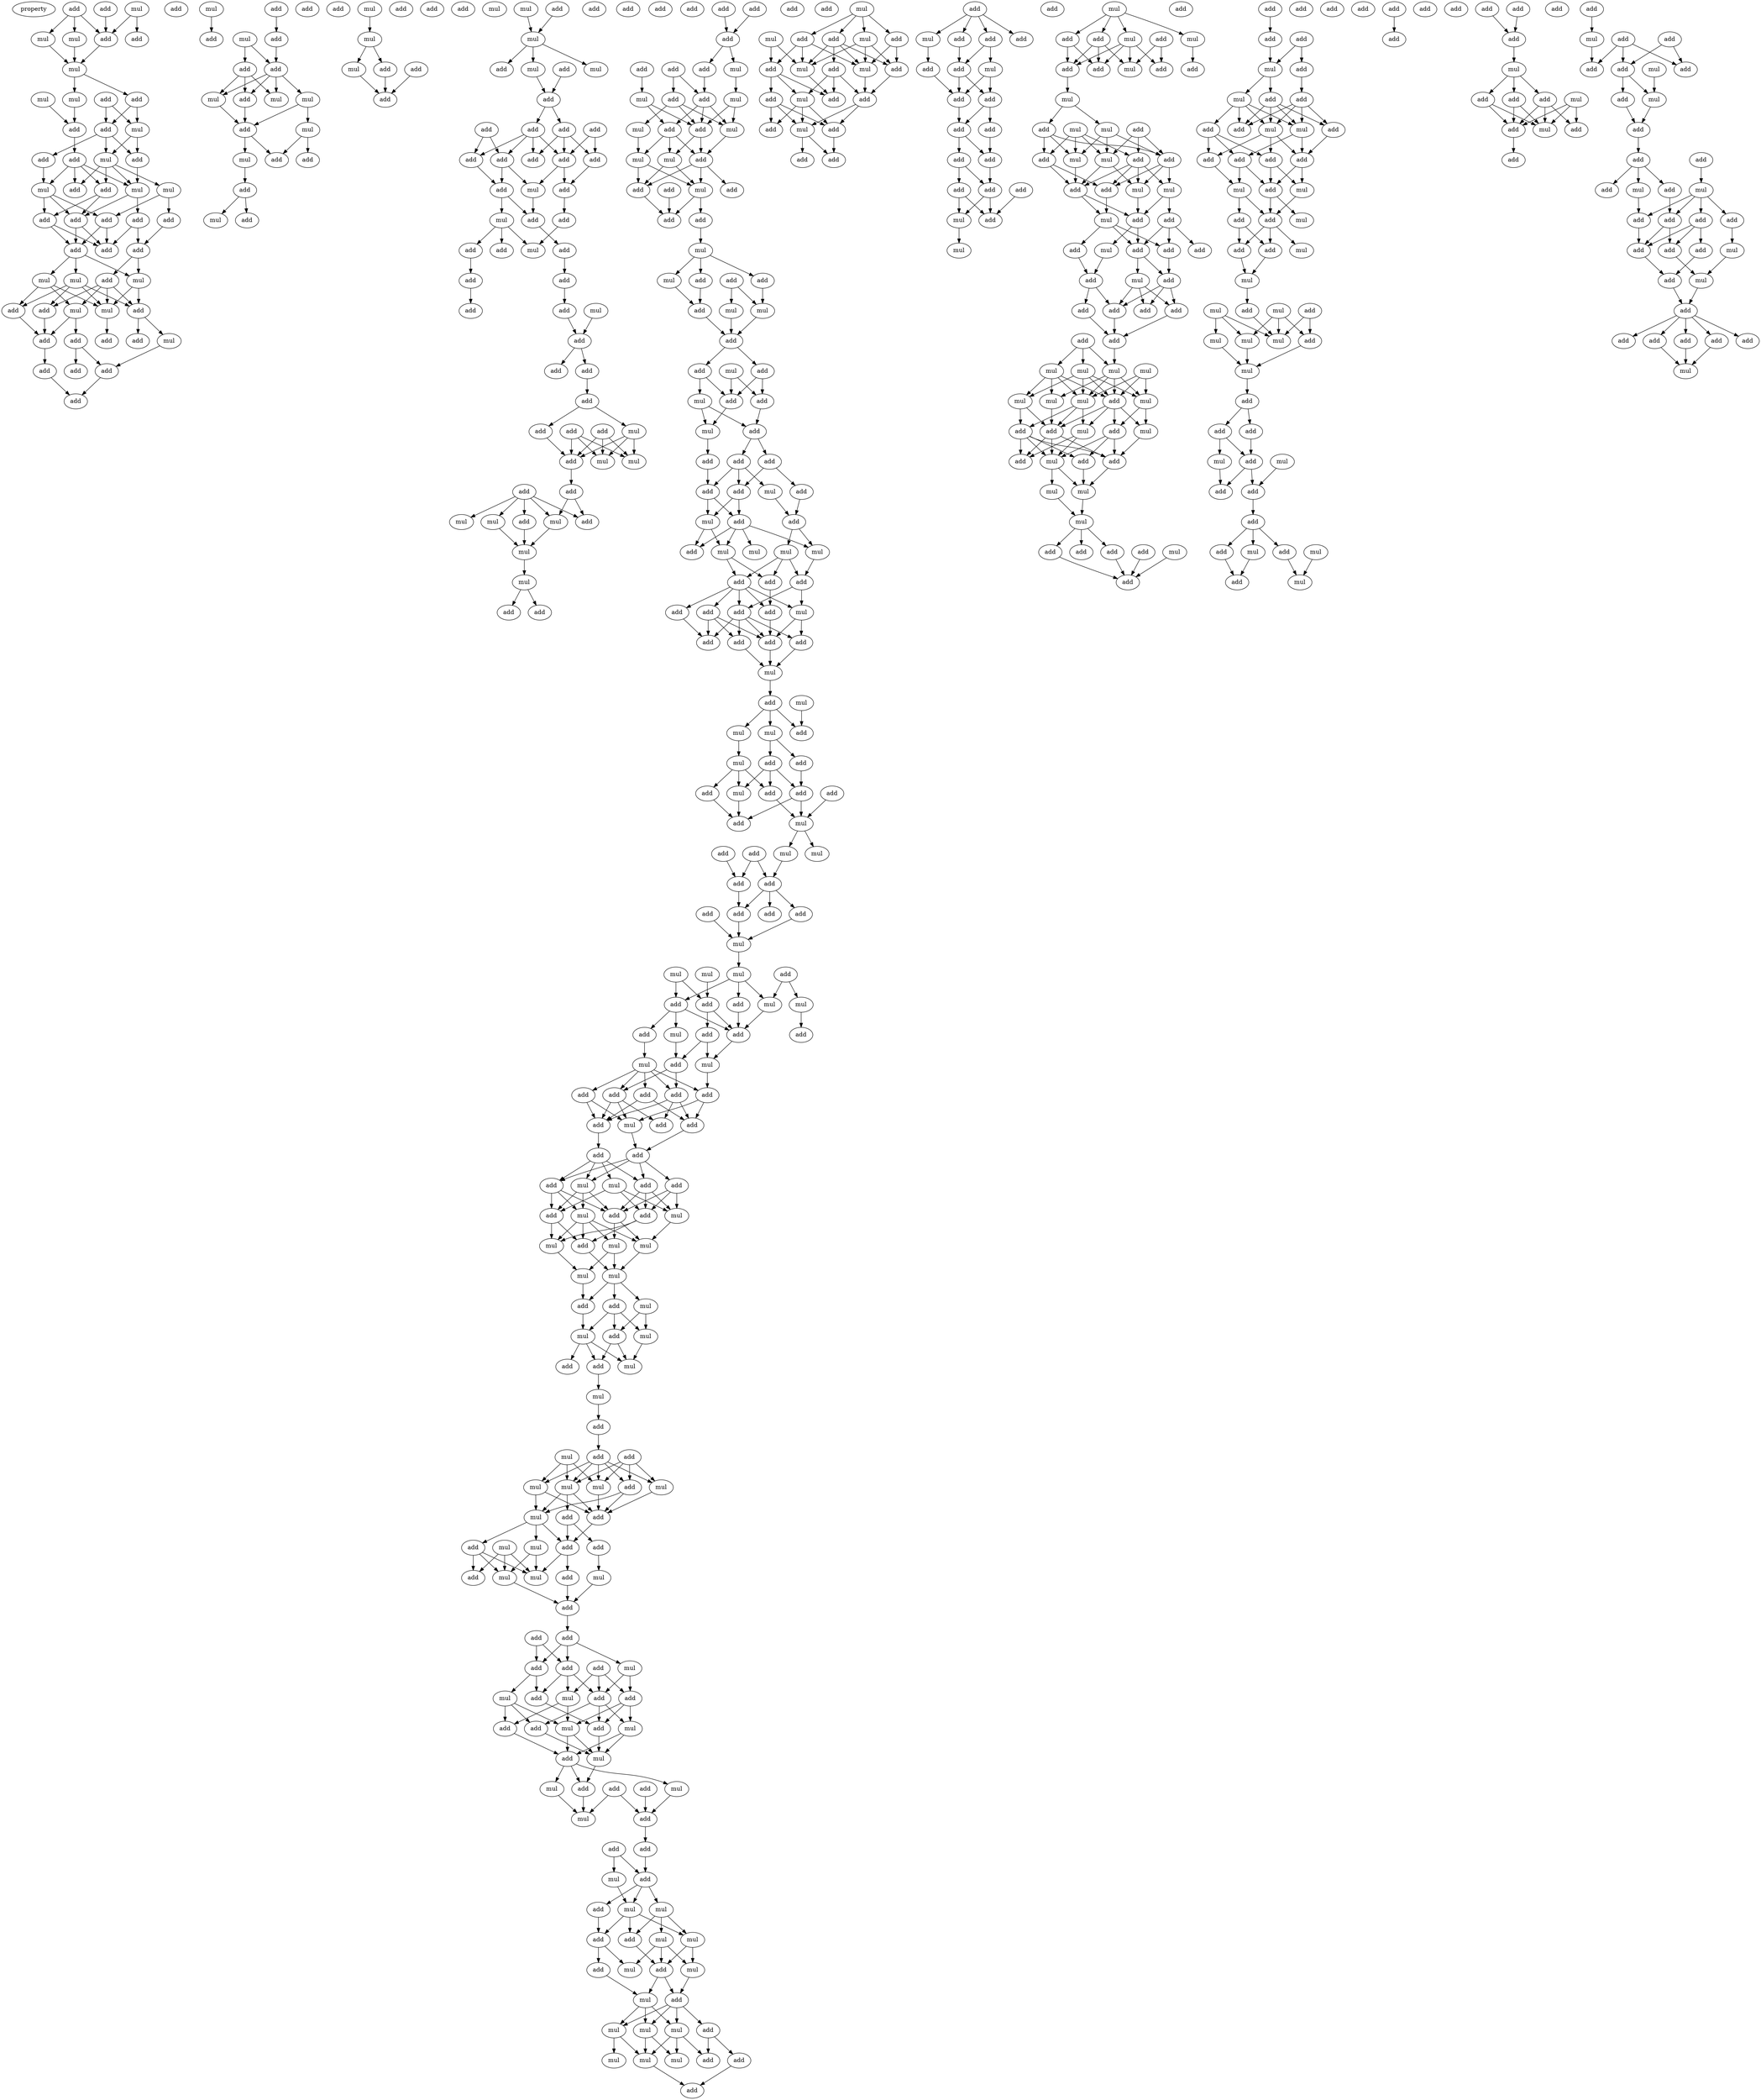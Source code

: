 digraph {
    node [fontcolor=black]
    property [mul=2,lf=1.5]
    0 [ label = add ];
    1 [ label = mul ];
    2 [ label = add ];
    3 [ label = mul ];
    4 [ label = mul ];
    5 [ label = add ];
    6 [ label = add ];
    7 [ label = mul ];
    8 [ label = add ];
    9 [ label = mul ];
    10 [ label = add ];
    11 [ label = mul ];
    12 [ label = add ];
    13 [ label = add ];
    14 [ label = mul ];
    15 [ label = add ];
    16 [ label = mul ];
    17 [ label = add ];
    18 [ label = add ];
    19 [ label = add ];
    20 [ label = mul ];
    21 [ label = mul ];
    22 [ label = add ];
    23 [ label = add ];
    24 [ label = mul ];
    25 [ label = add ];
    26 [ label = add ];
    27 [ label = add ];
    28 [ label = add ];
    29 [ label = add ];
    30 [ label = add ];
    31 [ label = add ];
    32 [ label = add ];
    33 [ label = mul ];
    34 [ label = mul ];
    35 [ label = add ];
    36 [ label = mul ];
    37 [ label = mul ];
    38 [ label = mul ];
    39 [ label = add ];
    40 [ label = add ];
    41 [ label = add ];
    42 [ label = add ];
    43 [ label = mul ];
    44 [ label = add ];
    45 [ label = add ];
    46 [ label = add ];
    47 [ label = add ];
    48 [ label = add ];
    49 [ label = add ];
    50 [ label = add ];
    51 [ label = mul ];
    52 [ label = add ];
    53 [ label = add ];
    54 [ label = mul ];
    55 [ label = add ];
    56 [ label = add ];
    57 [ label = add ];
    58 [ label = mul ];
    59 [ label = add ];
    60 [ label = mul ];
    61 [ label = mul ];
    62 [ label = mul ];
    63 [ label = add ];
    64 [ label = mul ];
    65 [ label = add ];
    66 [ label = add ];
    67 [ label = add ];
    68 [ label = add ];
    69 [ label = add ];
    70 [ label = mul ];
    71 [ label = mul ];
    72 [ label = add ];
    73 [ label = add ];
    74 [ label = mul ];
    75 [ label = add ];
    76 [ label = mul ];
    77 [ label = add ];
    78 [ label = add ];
    79 [ label = add ];
    80 [ label = add ];
    81 [ label = mul ];
    82 [ label = mul ];
    83 [ label = add ];
    84 [ label = mul ];
    85 [ label = add ];
    86 [ label = add ];
    87 [ label = mul ];
    88 [ label = mul ];
    89 [ label = add ];
    90 [ label = add ];
    91 [ label = add ];
    92 [ label = add ];
    93 [ label = add ];
    94 [ label = add ];
    95 [ label = add ];
    96 [ label = add ];
    97 [ label = add ];
    98 [ label = add ];
    99 [ label = add ];
    100 [ label = add ];
    101 [ label = mul ];
    102 [ label = add ];
    103 [ label = add ];
    104 [ label = mul ];
    105 [ label = add ];
    106 [ label = add ];
    107 [ label = mul ];
    108 [ label = add ];
    109 [ label = add ];
    110 [ label = add ];
    111 [ label = add ];
    112 [ label = add ];
    113 [ label = mul ];
    114 [ label = add ];
    115 [ label = add ];
    116 [ label = add ];
    117 [ label = add ];
    118 [ label = add ];
    119 [ label = add ];
    120 [ label = add ];
    121 [ label = add ];
    122 [ label = add ];
    123 [ label = add ];
    124 [ label = mul ];
    125 [ label = add ];
    126 [ label = mul ];
    127 [ label = add ];
    128 [ label = mul ];
    129 [ label = add ];
    130 [ label = add ];
    131 [ label = add ];
    132 [ label = mul ];
    133 [ label = add ];
    134 [ label = mul ];
    135 [ label = mul ];
    136 [ label = mul ];
    137 [ label = mul ];
    138 [ label = add ];
    139 [ label = add ];
    140 [ label = add ];
    141 [ label = add ];
    142 [ label = add ];
    143 [ label = add ];
    144 [ label = mul ];
    145 [ label = add ];
    146 [ label = add ];
    147 [ label = mul ];
    148 [ label = mul ];
    149 [ label = add ];
    150 [ label = add ];
    151 [ label = mul ];
    152 [ label = add ];
    153 [ label = mul ];
    154 [ label = add ];
    155 [ label = add ];
    156 [ label = add ];
    157 [ label = mul ];
    158 [ label = mul ];
    159 [ label = add ];
    160 [ label = add ];
    161 [ label = add ];
    162 [ label = mul ];
    163 [ label = add ];
    164 [ label = add ];
    165 [ label = mul ];
    166 [ label = add ];
    167 [ label = add ];
    168 [ label = mul ];
    169 [ label = add ];
    170 [ label = mul ];
    171 [ label = mul ];
    172 [ label = add ];
    173 [ label = add ];
    174 [ label = add ];
    175 [ label = add ];
    176 [ label = mul ];
    177 [ label = add ];
    178 [ label = add ];
    179 [ label = mul ];
    180 [ label = mul ];
    181 [ label = add ];
    182 [ label = add ];
    183 [ label = add ];
    184 [ label = add ];
    185 [ label = mul ];
    186 [ label = add ];
    187 [ label = add ];
    188 [ label = add ];
    189 [ label = add ];
    190 [ label = add ];
    191 [ label = mul ];
    192 [ label = mul ];
    193 [ label = mul ];
    194 [ label = mul ];
    195 [ label = mul ];
    196 [ label = add ];
    197 [ label = add ];
    198 [ label = add ];
    199 [ label = add ];
    200 [ label = add ];
    201 [ label = add ];
    202 [ label = mul ];
    203 [ label = add ];
    204 [ label = add ];
    205 [ label = add ];
    206 [ label = add ];
    207 [ label = add ];
    208 [ label = add ];
    209 [ label = mul ];
    210 [ label = add ];
    211 [ label = mul ];
    212 [ label = mul ];
    213 [ label = mul ];
    214 [ label = add ];
    215 [ label = add ];
    216 [ label = add ];
    217 [ label = mul ];
    218 [ label = add ];
    219 [ label = add ];
    220 [ label = mul ];
    221 [ label = add ];
    222 [ label = add ];
    223 [ label = mul ];
    224 [ label = add ];
    225 [ label = mul ];
    226 [ label = mul ];
    227 [ label = add ];
    228 [ label = add ];
    229 [ label = add ];
    230 [ label = add ];
    231 [ label = add ];
    232 [ label = add ];
    233 [ label = add ];
    234 [ label = add ];
    235 [ label = mul ];
    236 [ label = mul ];
    237 [ label = add ];
    238 [ label = mul ];
    239 [ label = mul ];
    240 [ label = mul ];
    241 [ label = mul ];
    242 [ label = add ];
    243 [ label = add ];
    244 [ label = add ];
    245 [ label = add ];
    246 [ label = mul ];
    247 [ label = add ];
    248 [ label = add ];
    249 [ label = add ];
    250 [ label = add ];
    251 [ label = mul ];
    252 [ label = mul ];
    253 [ label = add ];
    254 [ label = add ];
    255 [ label = add ];
    256 [ label = add ];
    257 [ label = add ];
    258 [ label = add ];
    259 [ label = add ];
    260 [ label = add ];
    261 [ label = mul ];
    262 [ label = add ];
    263 [ label = add ];
    264 [ label = mul ];
    265 [ label = add ];
    266 [ label = add ];
    267 [ label = mul ];
    268 [ label = add ];
    269 [ label = add ];
    270 [ label = add ];
    271 [ label = mul ];
    272 [ label = mul ];
    273 [ label = add ];
    274 [ label = mul ];
    275 [ label = add ];
    276 [ label = mul ];
    277 [ label = mul ];
    278 [ label = mul ];
    279 [ label = mul ];
    280 [ label = add ];
    281 [ label = add ];
    282 [ label = mul ];
    283 [ label = add ];
    284 [ label = mul ];
    285 [ label = mul ];
    286 [ label = add ];
    287 [ label = mul ];
    288 [ label = add ];
    289 [ label = mul ];
    290 [ label = add ];
    291 [ label = add ];
    292 [ label = add ];
    293 [ label = add ];
    294 [ label = mul ];
    295 [ label = mul ];
    296 [ label = add ];
    297 [ label = mul ];
    298 [ label = mul ];
    299 [ label = mul ];
    300 [ label = add ];
    301 [ label = mul ];
    302 [ label = add ];
    303 [ label = mul ];
    304 [ label = add ];
    305 [ label = add ];
    306 [ label = mul ];
    307 [ label = add ];
    308 [ label = mul ];
    309 [ label = add ];
    310 [ label = mul ];
    311 [ label = add ];
    312 [ label = mul ];
    313 [ label = add ];
    314 [ label = add ];
    315 [ label = add ];
    316 [ label = add ];
    317 [ label = add ];
    318 [ label = mul ];
    319 [ label = add ];
    320 [ label = mul ];
    321 [ label = add ];
    322 [ label = add ];
    323 [ label = add ];
    324 [ label = mul ];
    325 [ label = add ];
    326 [ label = mul ];
    327 [ label = add ];
    328 [ label = add ];
    329 [ label = mul ];
    330 [ label = mul ];
    331 [ label = add ];
    332 [ label = add ];
    333 [ label = mul ];
    334 [ label = add ];
    335 [ label = add ];
    336 [ label = mul ];
    337 [ label = add ];
    338 [ label = mul ];
    339 [ label = add ];
    340 [ label = add ];
    341 [ label = add ];
    342 [ label = mul ];
    343 [ label = mul ];
    344 [ label = mul ];
    345 [ label = add ];
    346 [ label = add ];
    347 [ label = mul ];
    348 [ label = mul ];
    349 [ label = add ];
    350 [ label = mul ];
    351 [ label = add ];
    352 [ label = add ];
    353 [ label = mul ];
    354 [ label = mul ];
    355 [ label = add ];
    356 [ label = mul ];
    357 [ label = add ];
    358 [ label = mul ];
    359 [ label = mul ];
    360 [ label = mul ];
    361 [ label = mul ];
    362 [ label = mul ];
    363 [ label = add ];
    364 [ label = add ];
    365 [ label = add ];
    366 [ label = mul ];
    367 [ label = mul ];
    368 [ label = add ];
    369 [ label = add ];
    370 [ label = add ];
    371 [ label = mul ];
    372 [ label = add ];
    373 [ label = mul ];
    374 [ label = add ];
    375 [ label = mul ];
    376 [ label = add ];
    377 [ label = add ];
    378 [ label = add ];
    379 [ label = mul ];
    380 [ label = add ];
    381 [ label = add ];
    382 [ label = add ];
    383 [ label = mul ];
    384 [ label = add ];
    385 [ label = add ];
    386 [ label = add ];
    387 [ label = add ];
    388 [ label = add ];
    389 [ label = add ];
    390 [ label = add ];
    391 [ label = mul ];
    392 [ label = add ];
    393 [ label = mul ];
    394 [ label = add ];
    395 [ label = add ];
    396 [ label = add ];
    397 [ label = add ];
    398 [ label = add ];
    399 [ label = add ];
    400 [ label = add ];
    401 [ label = add ];
    402 [ label = add ];
    403 [ label = add ];
    404 [ label = mul ];
    405 [ label = add ];
    406 [ label = mul ];
    407 [ label = mul ];
    408 [ label = mul ];
    409 [ label = mul ];
    410 [ label = add ];
    411 [ label = add ];
    412 [ label = add ];
    413 [ label = add ];
    414 [ label = add ];
    415 [ label = mul ];
    416 [ label = add ];
    417 [ label = add ];
    418 [ label = mul ];
    419 [ label = add ];
    420 [ label = mul ];
    421 [ label = mul ];
    422 [ label = add ];
    423 [ label = add ];
    424 [ label = add ];
    425 [ label = add ];
    426 [ label = mul ];
    427 [ label = mul ];
    428 [ label = mul ];
    429 [ label = mul ];
    430 [ label = add ];
    431 [ label = add ];
    432 [ label = add ];
    433 [ label = add ];
    434 [ label = add ];
    435 [ label = mul ];
    436 [ label = add ];
    437 [ label = mul ];
    438 [ label = add ];
    439 [ label = add ];
    440 [ label = add ];
    441 [ label = add ];
    442 [ label = add ];
    443 [ label = mul ];
    444 [ label = add ];
    445 [ label = add ];
    446 [ label = add ];
    447 [ label = add ];
    448 [ label = add ];
    449 [ label = add ];
    450 [ label = mul ];
    451 [ label = mul ];
    452 [ label = mul ];
    453 [ label = mul ];
    454 [ label = mul ];
    455 [ label = add ];
    456 [ label = mul ];
    457 [ label = mul ];
    458 [ label = mul ];
    459 [ label = mul ];
    460 [ label = add ];
    461 [ label = add ];
    462 [ label = add ];
    463 [ label = mul ];
    464 [ label = add ];
    465 [ label = mul ];
    466 [ label = add ];
    467 [ label = add ];
    468 [ label = mul ];
    469 [ label = mul ];
    470 [ label = mul ];
    471 [ label = add ];
    472 [ label = add ];
    473 [ label = add ];
    474 [ label = mul ];
    475 [ label = add ];
    476 [ label = add ];
    477 [ label = add ];
    478 [ label = add ];
    479 [ label = add ];
    480 [ label = add ];
    481 [ label = mul ];
    482 [ label = add ];
    483 [ label = add ];
    484 [ label = mul ];
    485 [ label = add ];
    486 [ label = mul ];
    487 [ label = add ];
    488 [ label = mul ];
    489 [ label = add ];
    490 [ label = add ];
    491 [ label = add ];
    492 [ label = add ];
    493 [ label = add ];
    494 [ label = add ];
    495 [ label = mul ];
    496 [ label = mul ];
    497 [ label = add ];
    498 [ label = mul ];
    499 [ label = add ];
    500 [ label = add ];
    501 [ label = add ];
    502 [ label = mul ];
    503 [ label = mul ];
    504 [ label = add ];
    505 [ label = mul ];
    506 [ label = add ];
    507 [ label = mul ];
    508 [ label = add ];
    509 [ label = mul ];
    510 [ label = mul ];
    511 [ label = mul ];
    512 [ label = mul ];
    513 [ label = add ];
    514 [ label = add ];
    515 [ label = add ];
    516 [ label = add ];
    517 [ label = add ];
    518 [ label = add ];
    519 [ label = mul ];
    520 [ label = mul ];
    521 [ label = add ];
    522 [ label = add ];
    523 [ label = add ];
    524 [ label = add ];
    525 [ label = add ];
    526 [ label = add ];
    527 [ label = mul ];
    528 [ label = add ];
    529 [ label = add ];
    530 [ label = mul ];
    531 [ label = mul ];
    532 [ label = add ];
    533 [ label = add ];
    534 [ label = add ];
    535 [ label = add ];
    536 [ label = add ];
    537 [ label = add ];
    538 [ label = mul ];
    539 [ label = add ];
    540 [ label = add ];
    541 [ label = mul ];
    542 [ label = add ];
    543 [ label = add ];
    544 [ label = mul ];
    545 [ label = add ];
    546 [ label = add ];
    547 [ label = add ];
    548 [ label = add ];
    549 [ label = mul ];
    550 [ label = add ];
    551 [ label = add ];
    552 [ label = mul ];
    553 [ label = add ];
    554 [ label = add ];
    555 [ label = add ];
    556 [ label = add ];
    557 [ label = mul ];
    558 [ label = add ];
    559 [ label = add ];
    560 [ label = add ];
    561 [ label = mul ];
    562 [ label = mul ];
    563 [ label = add ];
    564 [ label = add ];
    565 [ label = add ];
    566 [ label = add ];
    567 [ label = add ];
    568 [ label = add ];
    569 [ label = add ];
    570 [ label = add ];
    571 [ label = add ];
    572 [ label = mul ];
    573 [ label = mul ];
    574 [ label = add ];
    575 [ label = add ];
    576 [ label = add ];
    577 [ label = add ];
    578 [ label = add ];
    579 [ label = add ];
    580 [ label = add ];
    581 [ label = mul ];
    0 -> 3 [ name = 0 ];
    0 -> 4 [ name = 1 ];
    0 -> 5 [ name = 2 ];
    1 -> 5 [ name = 3 ];
    1 -> 6 [ name = 4 ];
    2 -> 5 [ name = 5 ];
    3 -> 7 [ name = 6 ];
    4 -> 7 [ name = 7 ];
    5 -> 7 [ name = 8 ];
    7 -> 11 [ name = 9 ];
    7 -> 12 [ name = 10 ];
    9 -> 13 [ name = 11 ];
    10 -> 14 [ name = 12 ];
    10 -> 15 [ name = 13 ];
    11 -> 13 [ name = 14 ];
    12 -> 14 [ name = 15 ];
    12 -> 15 [ name = 16 ];
    13 -> 17 [ name = 17 ];
    14 -> 16 [ name = 18 ];
    14 -> 19 [ name = 19 ];
    15 -> 16 [ name = 20 ];
    15 -> 18 [ name = 21 ];
    15 -> 19 [ name = 22 ];
    16 -> 21 [ name = 23 ];
    16 -> 22 [ name = 24 ];
    16 -> 23 [ name = 25 ];
    16 -> 24 [ name = 26 ];
    17 -> 20 [ name = 27 ];
    17 -> 22 [ name = 28 ];
    17 -> 23 [ name = 29 ];
    17 -> 24 [ name = 30 ];
    18 -> 20 [ name = 31 ];
    19 -> 24 [ name = 32 ];
    20 -> 25 [ name = 33 ];
    20 -> 26 [ name = 34 ];
    20 -> 27 [ name = 35 ];
    21 -> 27 [ name = 36 ];
    21 -> 28 [ name = 37 ];
    23 -> 25 [ name = 38 ];
    23 -> 26 [ name = 39 ];
    24 -> 26 [ name = 40 ];
    24 -> 29 [ name = 41 ];
    25 -> 30 [ name = 42 ];
    25 -> 32 [ name = 43 ];
    26 -> 30 [ name = 44 ];
    26 -> 32 [ name = 45 ];
    27 -> 30 [ name = 46 ];
    27 -> 32 [ name = 47 ];
    28 -> 31 [ name = 48 ];
    29 -> 31 [ name = 49 ];
    29 -> 32 [ name = 50 ];
    30 -> 33 [ name = 51 ];
    30 -> 34 [ name = 52 ];
    30 -> 36 [ name = 53 ];
    31 -> 34 [ name = 54 ];
    31 -> 35 [ name = 55 ];
    33 -> 37 [ name = 56 ];
    33 -> 39 [ name = 57 ];
    33 -> 40 [ name = 58 ];
    33 -> 41 [ name = 59 ];
    34 -> 37 [ name = 60 ];
    34 -> 40 [ name = 61 ];
    35 -> 37 [ name = 62 ];
    35 -> 38 [ name = 63 ];
    35 -> 39 [ name = 64 ];
    35 -> 40 [ name = 65 ];
    36 -> 37 [ name = 66 ];
    36 -> 38 [ name = 67 ];
    36 -> 41 [ name = 68 ];
    37 -> 46 [ name = 69 ];
    38 -> 44 [ name = 70 ];
    38 -> 45 [ name = 71 ];
    39 -> 45 [ name = 72 ];
    40 -> 42 [ name = 73 ];
    40 -> 43 [ name = 74 ];
    41 -> 45 [ name = 75 ];
    43 -> 48 [ name = 76 ];
    44 -> 47 [ name = 77 ];
    44 -> 48 [ name = 78 ];
    45 -> 49 [ name = 79 ];
    48 -> 50 [ name = 80 ];
    49 -> 50 [ name = 81 ];
    51 -> 53 [ name = 82 ];
    52 -> 55 [ name = 83 ];
    54 -> 56 [ name = 84 ];
    54 -> 57 [ name = 85 ];
    55 -> 57 [ name = 86 ];
    56 -> 58 [ name = 87 ];
    56 -> 59 [ name = 88 ];
    56 -> 61 [ name = 89 ];
    57 -> 58 [ name = 90 ];
    57 -> 59 [ name = 91 ];
    57 -> 60 [ name = 92 ];
    57 -> 61 [ name = 93 ];
    58 -> 63 [ name = 94 ];
    59 -> 63 [ name = 95 ];
    60 -> 62 [ name = 96 ];
    60 -> 63 [ name = 97 ];
    62 -> 65 [ name = 98 ];
    62 -> 66 [ name = 99 ];
    63 -> 64 [ name = 100 ];
    63 -> 65 [ name = 101 ];
    64 -> 68 [ name = 102 ];
    68 -> 70 [ name = 103 ];
    68 -> 73 [ name = 104 ];
    71 -> 74 [ name = 105 ];
    74 -> 76 [ name = 106 ];
    74 -> 77 [ name = 107 ];
    75 -> 78 [ name = 108 ];
    76 -> 78 [ name = 109 ];
    77 -> 78 [ name = 110 ];
    82 -> 84 [ name = 111 ];
    83 -> 84 [ name = 112 ];
    84 -> 86 [ name = 113 ];
    84 -> 87 [ name = 114 ];
    84 -> 88 [ name = 115 ];
    87 -> 90 [ name = 116 ];
    89 -> 90 [ name = 117 ];
    90 -> 91 [ name = 118 ];
    90 -> 92 [ name = 119 ];
    91 -> 97 [ name = 120 ];
    91 -> 98 [ name = 121 ];
    91 -> 99 [ name = 122 ];
    92 -> 95 [ name = 123 ];
    92 -> 96 [ name = 124 ];
    92 -> 98 [ name = 125 ];
    92 -> 99 [ name = 126 ];
    93 -> 97 [ name = 127 ];
    93 -> 99 [ name = 128 ];
    94 -> 95 [ name = 129 ];
    94 -> 96 [ name = 130 ];
    95 -> 100 [ name = 131 ];
    96 -> 100 [ name = 132 ];
    96 -> 101 [ name = 133 ];
    97 -> 102 [ name = 134 ];
    99 -> 101 [ name = 135 ];
    99 -> 102 [ name = 136 ];
    100 -> 104 [ name = 137 ];
    100 -> 105 [ name = 138 ];
    101 -> 105 [ name = 139 ];
    102 -> 103 [ name = 140 ];
    103 -> 107 [ name = 141 ];
    104 -> 106 [ name = 142 ];
    104 -> 107 [ name = 143 ];
    104 -> 108 [ name = 144 ];
    105 -> 110 [ name = 145 ];
    106 -> 112 [ name = 146 ];
    110 -> 111 [ name = 147 ];
    111 -> 114 [ name = 148 ];
    112 -> 115 [ name = 149 ];
    113 -> 116 [ name = 150 ];
    114 -> 116 [ name = 151 ];
    116 -> 117 [ name = 152 ];
    116 -> 120 [ name = 153 ];
    120 -> 121 [ name = 154 ];
    121 -> 123 [ name = 155 ];
    121 -> 124 [ name = 156 ];
    122 -> 126 [ name = 157 ];
    122 -> 127 [ name = 158 ];
    122 -> 128 [ name = 159 ];
    123 -> 127 [ name = 160 ];
    124 -> 126 [ name = 161 ];
    124 -> 127 [ name = 162 ];
    124 -> 128 [ name = 163 ];
    125 -> 126 [ name = 164 ];
    125 -> 127 [ name = 165 ];
    125 -> 128 [ name = 166 ];
    127 -> 130 [ name = 167 ];
    129 -> 131 [ name = 168 ];
    129 -> 132 [ name = 169 ];
    129 -> 133 [ name = 170 ];
    129 -> 134 [ name = 171 ];
    129 -> 135 [ name = 172 ];
    130 -> 131 [ name = 173 ];
    130 -> 135 [ name = 174 ];
    133 -> 136 [ name = 175 ];
    134 -> 136 [ name = 176 ];
    135 -> 136 [ name = 177 ];
    136 -> 137 [ name = 178 ];
    137 -> 140 [ name = 179 ];
    137 -> 141 [ name = 180 ];
    138 -> 142 [ name = 181 ];
    139 -> 142 [ name = 182 ];
    142 -> 143 [ name = 183 ];
    142 -> 144 [ name = 184 ];
    143 -> 150 [ name = 185 ];
    144 -> 148 [ name = 186 ];
    145 -> 147 [ name = 187 ];
    146 -> 149 [ name = 188 ];
    146 -> 150 [ name = 189 ];
    147 -> 152 [ name = 190 ];
    147 -> 155 [ name = 191 ];
    148 -> 153 [ name = 192 ];
    148 -> 155 [ name = 193 ];
    149 -> 151 [ name = 194 ];
    149 -> 153 [ name = 195 ];
    149 -> 155 [ name = 196 ];
    150 -> 152 [ name = 197 ];
    150 -> 153 [ name = 198 ];
    150 -> 155 [ name = 199 ];
    151 -> 158 [ name = 200 ];
    152 -> 156 [ name = 201 ];
    152 -> 157 [ name = 202 ];
    152 -> 158 [ name = 203 ];
    153 -> 156 [ name = 204 ];
    155 -> 156 [ name = 205 ];
    155 -> 157 [ name = 206 ];
    156 -> 159 [ name = 207 ];
    156 -> 160 [ name = 208 ];
    156 -> 162 [ name = 209 ];
    157 -> 160 [ name = 210 ];
    157 -> 162 [ name = 211 ];
    158 -> 160 [ name = 212 ];
    158 -> 162 [ name = 213 ];
    160 -> 163 [ name = 214 ];
    161 -> 163 [ name = 215 ];
    162 -> 163 [ name = 216 ];
    162 -> 164 [ name = 217 ];
    164 -> 165 [ name = 218 ];
    165 -> 166 [ name = 219 ];
    165 -> 168 [ name = 220 ];
    165 -> 169 [ name = 221 ];
    166 -> 171 [ name = 222 ];
    167 -> 170 [ name = 223 ];
    167 -> 171 [ name = 224 ];
    168 -> 172 [ name = 225 ];
    169 -> 172 [ name = 226 ];
    170 -> 173 [ name = 227 ];
    171 -> 173 [ name = 228 ];
    172 -> 173 [ name = 229 ];
    173 -> 174 [ name = 230 ];
    173 -> 175 [ name = 231 ];
    174 -> 177 [ name = 232 ];
    174 -> 179 [ name = 233 ];
    175 -> 177 [ name = 234 ];
    175 -> 178 [ name = 235 ];
    176 -> 177 [ name = 236 ];
    176 -> 178 [ name = 237 ];
    177 -> 180 [ name = 238 ];
    178 -> 181 [ name = 239 ];
    179 -> 180 [ name = 240 ];
    179 -> 181 [ name = 241 ];
    180 -> 183 [ name = 242 ];
    181 -> 182 [ name = 243 ];
    181 -> 184 [ name = 244 ];
    182 -> 185 [ name = 245 ];
    182 -> 186 [ name = 246 ];
    182 -> 188 [ name = 247 ];
    183 -> 186 [ name = 248 ];
    184 -> 187 [ name = 249 ];
    184 -> 188 [ name = 250 ];
    185 -> 189 [ name = 251 ];
    186 -> 190 [ name = 252 ];
    186 -> 191 [ name = 253 ];
    187 -> 189 [ name = 254 ];
    188 -> 190 [ name = 255 ];
    188 -> 191 [ name = 256 ];
    189 -> 192 [ name = 257 ];
    189 -> 195 [ name = 258 ];
    190 -> 192 [ name = 259 ];
    190 -> 193 [ name = 260 ];
    190 -> 194 [ name = 261 ];
    190 -> 196 [ name = 262 ];
    191 -> 193 [ name = 263 ];
    191 -> 196 [ name = 264 ];
    192 -> 199 [ name = 265 ];
    193 -> 197 [ name = 266 ];
    193 -> 198 [ name = 267 ];
    195 -> 197 [ name = 268 ];
    195 -> 198 [ name = 269 ];
    195 -> 199 [ name = 270 ];
    197 -> 203 [ name = 271 ];
    198 -> 200 [ name = 272 ];
    198 -> 201 [ name = 273 ];
    198 -> 202 [ name = 274 ];
    198 -> 203 [ name = 275 ];
    198 -> 204 [ name = 276 ];
    199 -> 201 [ name = 277 ];
    199 -> 202 [ name = 278 ];
    200 -> 205 [ name = 279 ];
    201 -> 205 [ name = 280 ];
    201 -> 206 [ name = 281 ];
    201 -> 207 [ name = 282 ];
    201 -> 208 [ name = 283 ];
    202 -> 206 [ name = 284 ];
    202 -> 207 [ name = 285 ];
    203 -> 206 [ name = 286 ];
    204 -> 205 [ name = 287 ];
    204 -> 206 [ name = 288 ];
    204 -> 208 [ name = 289 ];
    206 -> 209 [ name = 290 ];
    207 -> 209 [ name = 291 ];
    208 -> 209 [ name = 292 ];
    209 -> 210 [ name = 293 ];
    210 -> 212 [ name = 294 ];
    210 -> 213 [ name = 295 ];
    210 -> 214 [ name = 296 ];
    211 -> 214 [ name = 297 ];
    212 -> 217 [ name = 298 ];
    213 -> 215 [ name = 299 ];
    213 -> 216 [ name = 300 ];
    215 -> 219 [ name = 301 ];
    215 -> 220 [ name = 302 ];
    215 -> 222 [ name = 303 ];
    216 -> 222 [ name = 304 ];
    217 -> 218 [ name = 305 ];
    217 -> 219 [ name = 306 ];
    217 -> 220 [ name = 307 ];
    218 -> 224 [ name = 308 ];
    219 -> 223 [ name = 309 ];
    220 -> 224 [ name = 310 ];
    221 -> 223 [ name = 311 ];
    222 -> 223 [ name = 312 ];
    222 -> 224 [ name = 313 ];
    223 -> 225 [ name = 314 ];
    223 -> 226 [ name = 315 ];
    225 -> 229 [ name = 316 ];
    227 -> 229 [ name = 317 ];
    227 -> 230 [ name = 318 ];
    228 -> 230 [ name = 319 ];
    229 -> 231 [ name = 320 ];
    229 -> 233 [ name = 321 ];
    229 -> 234 [ name = 322 ];
    230 -> 233 [ name = 323 ];
    231 -> 235 [ name = 324 ];
    232 -> 235 [ name = 325 ];
    233 -> 235 [ name = 326 ];
    235 -> 238 [ name = 327 ];
    236 -> 243 [ name = 328 ];
    237 -> 240 [ name = 329 ];
    237 -> 241 [ name = 330 ];
    238 -> 241 [ name = 331 ];
    238 -> 242 [ name = 332 ];
    238 -> 244 [ name = 333 ];
    239 -> 242 [ name = 334 ];
    239 -> 243 [ name = 335 ];
    240 -> 245 [ name = 336 ];
    241 -> 248 [ name = 337 ];
    242 -> 246 [ name = 338 ];
    242 -> 248 [ name = 339 ];
    242 -> 249 [ name = 340 ];
    243 -> 247 [ name = 341 ];
    243 -> 248 [ name = 342 ];
    244 -> 248 [ name = 343 ];
    246 -> 250 [ name = 344 ];
    247 -> 250 [ name = 345 ];
    247 -> 251 [ name = 346 ];
    248 -> 251 [ name = 347 ];
    249 -> 252 [ name = 348 ];
    250 -> 254 [ name = 349 ];
    250 -> 257 [ name = 350 ];
    251 -> 253 [ name = 351 ];
    252 -> 253 [ name = 352 ];
    252 -> 254 [ name = 353 ];
    252 -> 255 [ name = 354 ];
    252 -> 256 [ name = 355 ];
    252 -> 257 [ name = 356 ];
    253 -> 258 [ name = 357 ];
    253 -> 261 [ name = 358 ];
    254 -> 258 [ name = 359 ];
    254 -> 259 [ name = 360 ];
    254 -> 260 [ name = 361 ];
    255 -> 258 [ name = 362 ];
    255 -> 260 [ name = 363 ];
    256 -> 260 [ name = 364 ];
    256 -> 261 [ name = 365 ];
    257 -> 259 [ name = 366 ];
    257 -> 260 [ name = 367 ];
    257 -> 261 [ name = 368 ];
    258 -> 262 [ name = 369 ];
    260 -> 263 [ name = 370 ];
    261 -> 262 [ name = 371 ];
    262 -> 265 [ name = 372 ];
    262 -> 266 [ name = 373 ];
    262 -> 267 [ name = 374 ];
    262 -> 268 [ name = 375 ];
    263 -> 264 [ name = 376 ];
    263 -> 265 [ name = 377 ];
    263 -> 266 [ name = 378 ];
    263 -> 267 [ name = 379 ];
    264 -> 269 [ name = 380 ];
    264 -> 270 [ name = 381 ];
    264 -> 271 [ name = 382 ];
    265 -> 269 [ name = 383 ];
    265 -> 271 [ name = 384 ];
    265 -> 273 [ name = 385 ];
    266 -> 270 [ name = 386 ];
    266 -> 272 [ name = 387 ];
    266 -> 273 [ name = 388 ];
    267 -> 270 [ name = 389 ];
    267 -> 272 [ name = 390 ];
    267 -> 273 [ name = 391 ];
    268 -> 269 [ name = 392 ];
    268 -> 271 [ name = 393 ];
    268 -> 273 [ name = 394 ];
    269 -> 274 [ name = 395 ];
    269 -> 275 [ name = 396 ];
    270 -> 274 [ name = 397 ];
    270 -> 275 [ name = 398 ];
    271 -> 277 [ name = 399 ];
    272 -> 274 [ name = 400 ];
    272 -> 275 [ name = 401 ];
    272 -> 276 [ name = 402 ];
    272 -> 277 [ name = 403 ];
    273 -> 276 [ name = 404 ];
    273 -> 277 [ name = 405 ];
    274 -> 278 [ name = 406 ];
    275 -> 279 [ name = 407 ];
    276 -> 278 [ name = 408 ];
    276 -> 279 [ name = 409 ];
    277 -> 279 [ name = 410 ];
    278 -> 280 [ name = 411 ];
    279 -> 280 [ name = 412 ];
    279 -> 281 [ name = 413 ];
    279 -> 282 [ name = 414 ];
    280 -> 284 [ name = 415 ];
    281 -> 283 [ name = 416 ];
    281 -> 284 [ name = 417 ];
    281 -> 285 [ name = 418 ];
    282 -> 283 [ name = 419 ];
    282 -> 285 [ name = 420 ];
    283 -> 287 [ name = 421 ];
    283 -> 288 [ name = 422 ];
    284 -> 286 [ name = 423 ];
    284 -> 287 [ name = 424 ];
    284 -> 288 [ name = 425 ];
    285 -> 287 [ name = 426 ];
    288 -> 289 [ name = 427 ];
    289 -> 290 [ name = 428 ];
    290 -> 292 [ name = 429 ];
    292 -> 295 [ name = 430 ];
    292 -> 296 [ name = 431 ];
    292 -> 297 [ name = 432 ];
    292 -> 298 [ name = 433 ];
    292 -> 299 [ name = 434 ];
    293 -> 296 [ name = 435 ];
    293 -> 297 [ name = 436 ];
    293 -> 298 [ name = 437 ];
    293 -> 299 [ name = 438 ];
    294 -> 295 [ name = 439 ];
    294 -> 297 [ name = 440 ];
    294 -> 298 [ name = 441 ];
    295 -> 301 [ name = 442 ];
    295 -> 302 [ name = 443 ];
    296 -> 301 [ name = 444 ];
    296 -> 302 [ name = 445 ];
    297 -> 300 [ name = 446 ];
    297 -> 301 [ name = 447 ];
    297 -> 302 [ name = 448 ];
    298 -> 302 [ name = 449 ];
    299 -> 302 [ name = 450 ];
    300 -> 304 [ name = 451 ];
    300 -> 305 [ name = 452 ];
    301 -> 305 [ name = 453 ];
    301 -> 306 [ name = 454 ];
    301 -> 307 [ name = 455 ];
    302 -> 305 [ name = 456 ];
    303 -> 310 [ name = 457 ];
    303 -> 311 [ name = 458 ];
    303 -> 312 [ name = 459 ];
    304 -> 308 [ name = 460 ];
    305 -> 309 [ name = 461 ];
    305 -> 312 [ name = 462 ];
    306 -> 310 [ name = 463 ];
    306 -> 312 [ name = 464 ];
    307 -> 310 [ name = 465 ];
    307 -> 311 [ name = 466 ];
    307 -> 312 [ name = 467 ];
    308 -> 313 [ name = 468 ];
    309 -> 313 [ name = 469 ];
    310 -> 313 [ name = 470 ];
    313 -> 314 [ name = 471 ];
    314 -> 316 [ name = 472 ];
    314 -> 318 [ name = 473 ];
    314 -> 319 [ name = 474 ];
    315 -> 316 [ name = 475 ];
    315 -> 319 [ name = 476 ];
    316 -> 320 [ name = 477 ];
    316 -> 321 [ name = 478 ];
    316 -> 323 [ name = 479 ];
    317 -> 320 [ name = 480 ];
    317 -> 322 [ name = 481 ];
    317 -> 323 [ name = 482 ];
    318 -> 322 [ name = 483 ];
    318 -> 323 [ name = 484 ];
    319 -> 321 [ name = 485 ];
    319 -> 324 [ name = 486 ];
    320 -> 328 [ name = 487 ];
    320 -> 329 [ name = 488 ];
    321 -> 325 [ name = 489 ];
    322 -> 325 [ name = 490 ];
    322 -> 326 [ name = 491 ];
    322 -> 329 [ name = 492 ];
    323 -> 325 [ name = 493 ];
    323 -> 326 [ name = 494 ];
    323 -> 327 [ name = 495 ];
    324 -> 327 [ name = 496 ];
    324 -> 328 [ name = 497 ];
    324 -> 329 [ name = 498 ];
    325 -> 330 [ name = 499 ];
    326 -> 330 [ name = 500 ];
    326 -> 331 [ name = 501 ];
    327 -> 330 [ name = 502 ];
    328 -> 331 [ name = 503 ];
    329 -> 330 [ name = 504 ];
    329 -> 331 [ name = 505 ];
    330 -> 334 [ name = 506 ];
    331 -> 333 [ name = 507 ];
    331 -> 334 [ name = 508 ];
    331 -> 336 [ name = 509 ];
    332 -> 337 [ name = 510 ];
    332 -> 338 [ name = 511 ];
    333 -> 338 [ name = 512 ];
    334 -> 338 [ name = 513 ];
    335 -> 337 [ name = 514 ];
    336 -> 337 [ name = 515 ];
    337 -> 340 [ name = 516 ];
    339 -> 341 [ name = 517 ];
    339 -> 342 [ name = 518 ];
    340 -> 341 [ name = 519 ];
    341 -> 343 [ name = 520 ];
    341 -> 344 [ name = 521 ];
    341 -> 345 [ name = 522 ];
    342 -> 344 [ name = 523 ];
    343 -> 347 [ name = 524 ];
    343 -> 348 [ name = 525 ];
    343 -> 349 [ name = 526 ];
    344 -> 346 [ name = 527 ];
    344 -> 348 [ name = 528 ];
    344 -> 349 [ name = 529 ];
    345 -> 346 [ name = 530 ];
    346 -> 352 [ name = 531 ];
    346 -> 353 [ name = 532 ];
    347 -> 350 [ name = 533 ];
    347 -> 351 [ name = 534 ];
    347 -> 353 [ name = 535 ];
    348 -> 350 [ name = 536 ];
    348 -> 351 [ name = 537 ];
    349 -> 351 [ name = 538 ];
    350 -> 355 [ name = 539 ];
    351 -> 354 [ name = 540 ];
    351 -> 355 [ name = 541 ];
    352 -> 354 [ name = 542 ];
    354 -> 356 [ name = 543 ];
    354 -> 358 [ name = 544 ];
    354 -> 359 [ name = 545 ];
    355 -> 356 [ name = 546 ];
    355 -> 357 [ name = 547 ];
    355 -> 358 [ name = 548 ];
    355 -> 359 [ name = 549 ];
    356 -> 360 [ name = 550 ];
    356 -> 361 [ name = 551 ];
    356 -> 364 [ name = 552 ];
    357 -> 363 [ name = 553 ];
    357 -> 364 [ name = 554 ];
    358 -> 360 [ name = 555 ];
    358 -> 361 [ name = 556 ];
    359 -> 360 [ name = 557 ];
    359 -> 362 [ name = 558 ];
    360 -> 365 [ name = 559 ];
    363 -> 365 [ name = 560 ];
    366 -> 367 [ name = 561 ];
    366 -> 368 [ name = 562 ];
    366 -> 369 [ name = 563 ];
    366 -> 370 [ name = 564 ];
    367 -> 373 [ name = 565 ];
    367 -> 375 [ name = 566 ];
    367 -> 376 [ name = 567 ];
    368 -> 372 [ name = 568 ];
    368 -> 373 [ name = 569 ];
    368 -> 375 [ name = 570 ];
    368 -> 376 [ name = 571 ];
    369 -> 375 [ name = 572 ];
    369 -> 376 [ name = 573 ];
    370 -> 373 [ name = 574 ];
    370 -> 374 [ name = 575 ];
    370 -> 375 [ name = 576 ];
    371 -> 373 [ name = 577 ];
    371 -> 374 [ name = 578 ];
    372 -> 377 [ name = 579 ];
    372 -> 379 [ name = 580 ];
    372 -> 380 [ name = 581 ];
    373 -> 377 [ name = 582 ];
    374 -> 377 [ name = 583 ];
    374 -> 378 [ name = 584 ];
    374 -> 379 [ name = 585 ];
    375 -> 380 [ name = 586 ];
    376 -> 380 [ name = 587 ];
    378 -> 381 [ name = 588 ];
    378 -> 382 [ name = 589 ];
    378 -> 383 [ name = 590 ];
    379 -> 381 [ name = 591 ];
    379 -> 382 [ name = 592 ];
    379 -> 383 [ name = 593 ];
    380 -> 382 [ name = 594 ];
    380 -> 383 [ name = 595 ];
    382 -> 384 [ name = 596 ];
    383 -> 384 [ name = 597 ];
    383 -> 385 [ name = 598 ];
    386 -> 387 [ name = 599 ];
    386 -> 388 [ name = 600 ];
    386 -> 389 [ name = 601 ];
    386 -> 391 [ name = 602 ];
    387 -> 392 [ name = 603 ];
    387 -> 393 [ name = 604 ];
    389 -> 392 [ name = 605 ];
    391 -> 394 [ name = 606 ];
    392 -> 395 [ name = 607 ];
    392 -> 396 [ name = 608 ];
    393 -> 395 [ name = 609 ];
    393 -> 396 [ name = 610 ];
    394 -> 395 [ name = 611 ];
    395 -> 398 [ name = 612 ];
    396 -> 397 [ name = 613 ];
    396 -> 398 [ name = 614 ];
    397 -> 399 [ name = 615 ];
    398 -> 399 [ name = 616 ];
    398 -> 400 [ name = 617 ];
    399 -> 403 [ name = 618 ];
    400 -> 401 [ name = 619 ];
    400 -> 403 [ name = 620 ];
    401 -> 404 [ name = 621 ];
    401 -> 405 [ name = 622 ];
    402 -> 405 [ name = 623 ];
    403 -> 404 [ name = 624 ];
    403 -> 405 [ name = 625 ];
    404 -> 406 [ name = 626 ];
    407 -> 408 [ name = 627 ];
    407 -> 409 [ name = 628 ];
    407 -> 410 [ name = 629 ];
    407 -> 412 [ name = 630 ];
    408 -> 414 [ name = 631 ];
    409 -> 413 [ name = 632 ];
    409 -> 415 [ name = 633 ];
    409 -> 416 [ name = 634 ];
    409 -> 417 [ name = 635 ];
    410 -> 413 [ name = 636 ];
    410 -> 415 [ name = 637 ];
    410 -> 416 [ name = 638 ];
    411 -> 415 [ name = 639 ];
    411 -> 417 [ name = 640 ];
    412 -> 413 [ name = 641 ];
    412 -> 416 [ name = 642 ];
    413 -> 418 [ name = 643 ];
    418 -> 419 [ name = 644 ];
    418 -> 421 [ name = 645 ];
    419 -> 423 [ name = 646 ];
    419 -> 425 [ name = 647 ];
    419 -> 426 [ name = 648 ];
    420 -> 423 [ name = 649 ];
    420 -> 424 [ name = 650 ];
    420 -> 426 [ name = 651 ];
    420 -> 427 [ name = 652 ];
    421 -> 425 [ name = 653 ];
    421 -> 426 [ name = 654 ];
    421 -> 427 [ name = 655 ];
    422 -> 424 [ name = 656 ];
    422 -> 425 [ name = 657 ];
    422 -> 427 [ name = 658 ];
    423 -> 430 [ name = 659 ];
    423 -> 432 [ name = 660 ];
    424 -> 428 [ name = 661 ];
    424 -> 429 [ name = 662 ];
    424 -> 430 [ name = 663 ];
    424 -> 432 [ name = 664 ];
    425 -> 428 [ name = 665 ];
    425 -> 429 [ name = 666 ];
    425 -> 430 [ name = 667 ];
    426 -> 432 [ name = 668 ];
    427 -> 429 [ name = 669 ];
    427 -> 432 [ name = 670 ];
    428 -> 433 [ name = 671 ];
    428 -> 434 [ name = 672 ];
    429 -> 434 [ name = 673 ];
    430 -> 435 [ name = 674 ];
    432 -> 434 [ name = 675 ];
    432 -> 435 [ name = 676 ];
    433 -> 438 [ name = 677 ];
    433 -> 439 [ name = 678 ];
    433 -> 440 [ name = 679 ];
    434 -> 437 [ name = 680 ];
    434 -> 439 [ name = 681 ];
    435 -> 436 [ name = 682 ];
    435 -> 438 [ name = 683 ];
    435 -> 439 [ name = 684 ];
    436 -> 442 [ name = 685 ];
    437 -> 442 [ name = 686 ];
    438 -> 441 [ name = 687 ];
    439 -> 441 [ name = 688 ];
    439 -> 443 [ name = 689 ];
    441 -> 445 [ name = 690 ];
    441 -> 446 [ name = 691 ];
    441 -> 447 [ name = 692 ];
    442 -> 444 [ name = 693 ];
    442 -> 445 [ name = 694 ];
    443 -> 445 [ name = 695 ];
    443 -> 446 [ name = 696 ];
    443 -> 447 [ name = 697 ];
    444 -> 448 [ name = 698 ];
    445 -> 448 [ name = 699 ];
    446 -> 448 [ name = 700 ];
    448 -> 453 [ name = 701 ];
    449 -> 450 [ name = 702 ];
    449 -> 452 [ name = 703 ];
    449 -> 453 [ name = 704 ];
    450 -> 454 [ name = 705 ];
    450 -> 455 [ name = 706 ];
    450 -> 457 [ name = 707 ];
    450 -> 458 [ name = 708 ];
    451 -> 454 [ name = 709 ];
    451 -> 455 [ name = 710 ];
    451 -> 456 [ name = 711 ];
    452 -> 454 [ name = 712 ];
    452 -> 455 [ name = 713 ];
    452 -> 456 [ name = 714 ];
    452 -> 457 [ name = 715 ];
    453 -> 454 [ name = 716 ];
    453 -> 455 [ name = 717 ];
    453 -> 456 [ name = 718 ];
    453 -> 458 [ name = 719 ];
    454 -> 459 [ name = 720 ];
    454 -> 460 [ name = 721 ];
    454 -> 461 [ name = 722 ];
    455 -> 459 [ name = 723 ];
    455 -> 461 [ name = 724 ];
    455 -> 462 [ name = 725 ];
    455 -> 463 [ name = 726 ];
    456 -> 462 [ name = 727 ];
    456 -> 463 [ name = 728 ];
    457 -> 460 [ name = 729 ];
    457 -> 461 [ name = 730 ];
    458 -> 461 [ name = 731 ];
    459 -> 465 [ name = 732 ];
    459 -> 466 [ name = 733 ];
    460 -> 464 [ name = 734 ];
    460 -> 465 [ name = 735 ];
    460 -> 466 [ name = 736 ];
    460 -> 467 [ name = 737 ];
    461 -> 464 [ name = 738 ];
    461 -> 465 [ name = 739 ];
    461 -> 466 [ name = 740 ];
    462 -> 464 [ name = 741 ];
    462 -> 465 [ name = 742 ];
    462 -> 467 [ name = 743 ];
    463 -> 464 [ name = 744 ];
    464 -> 468 [ name = 745 ];
    465 -> 468 [ name = 746 ];
    465 -> 469 [ name = 747 ];
    467 -> 468 [ name = 748 ];
    468 -> 470 [ name = 749 ];
    469 -> 470 [ name = 750 ];
    470 -> 471 [ name = 751 ];
    470 -> 473 [ name = 752 ];
    470 -> 475 [ name = 753 ];
    472 -> 476 [ name = 754 ];
    473 -> 476 [ name = 755 ];
    474 -> 476 [ name = 756 ];
    475 -> 476 [ name = 757 ];
    477 -> 479 [ name = 758 ];
    478 -> 480 [ name = 759 ];
    478 -> 481 [ name = 760 ];
    479 -> 481 [ name = 761 ];
    480 -> 482 [ name = 762 ];
    481 -> 483 [ name = 763 ];
    481 -> 484 [ name = 764 ];
    482 -> 485 [ name = 765 ];
    482 -> 486 [ name = 766 ];
    482 -> 487 [ name = 767 ];
    482 -> 488 [ name = 768 ];
    483 -> 485 [ name = 769 ];
    483 -> 486 [ name = 770 ];
    483 -> 487 [ name = 771 ];
    483 -> 488 [ name = 772 ];
    484 -> 485 [ name = 773 ];
    484 -> 486 [ name = 774 ];
    484 -> 488 [ name = 775 ];
    484 -> 489 [ name = 776 ];
    486 -> 492 [ name = 777 ];
    486 -> 493 [ name = 778 ];
    487 -> 493 [ name = 779 ];
    488 -> 490 [ name = 780 ];
    488 -> 491 [ name = 781 ];
    488 -> 493 [ name = 782 ];
    489 -> 490 [ name = 783 ];
    489 -> 491 [ name = 784 ];
    489 -> 492 [ name = 785 ];
    490 -> 494 [ name = 786 ];
    490 -> 495 [ name = 787 ];
    491 -> 496 [ name = 788 ];
    492 -> 494 [ name = 789 ];
    492 -> 496 [ name = 790 ];
    493 -> 494 [ name = 791 ];
    493 -> 495 [ name = 792 ];
    494 -> 497 [ name = 793 ];
    494 -> 498 [ name = 794 ];
    495 -> 497 [ name = 795 ];
    496 -> 497 [ name = 796 ];
    496 -> 499 [ name = 797 ];
    497 -> 500 [ name = 798 ];
    497 -> 501 [ name = 799 ];
    497 -> 502 [ name = 800 ];
    499 -> 500 [ name = 801 ];
    499 -> 501 [ name = 802 ];
    500 -> 503 [ name = 803 ];
    501 -> 503 [ name = 804 ];
    503 -> 506 [ name = 805 ];
    504 -> 508 [ name = 806 ];
    504 -> 511 [ name = 807 ];
    505 -> 508 [ name = 808 ];
    505 -> 510 [ name = 809 ];
    505 -> 511 [ name = 810 ];
    506 -> 511 [ name = 811 ];
    507 -> 509 [ name = 812 ];
    507 -> 510 [ name = 813 ];
    507 -> 511 [ name = 814 ];
    508 -> 512 [ name = 815 ];
    509 -> 512 [ name = 816 ];
    510 -> 512 [ name = 817 ];
    512 -> 516 [ name = 818 ];
    516 -> 517 [ name = 819 ];
    516 -> 518 [ name = 820 ];
    517 -> 521 [ name = 821 ];
    518 -> 519 [ name = 822 ];
    518 -> 521 [ name = 823 ];
    519 -> 522 [ name = 824 ];
    520 -> 523 [ name = 825 ];
    521 -> 522 [ name = 826 ];
    521 -> 523 [ name = 827 ];
    523 -> 525 [ name = 828 ];
    524 -> 526 [ name = 829 ];
    525 -> 527 [ name = 830 ];
    525 -> 528 [ name = 831 ];
    525 -> 529 [ name = 832 ];
    527 -> 533 [ name = 833 ];
    528 -> 533 [ name = 834 ];
    529 -> 531 [ name = 835 ];
    530 -> 531 [ name = 836 ];
    535 -> 537 [ name = 837 ];
    536 -> 537 [ name = 838 ];
    537 -> 538 [ name = 839 ];
    538 -> 539 [ name = 840 ];
    538 -> 540 [ name = 841 ];
    538 -> 542 [ name = 842 ];
    539 -> 543 [ name = 843 ];
    539 -> 544 [ name = 844 ];
    540 -> 543 [ name = 845 ];
    540 -> 544 [ name = 846 ];
    541 -> 543 [ name = 847 ];
    541 -> 544 [ name = 848 ];
    541 -> 545 [ name = 849 ];
    542 -> 543 [ name = 850 ];
    542 -> 544 [ name = 851 ];
    542 -> 545 [ name = 852 ];
    543 -> 546 [ name = 853 ];
    548 -> 549 [ name = 854 ];
    549 -> 555 [ name = 855 ];
    550 -> 553 [ name = 856 ];
    550 -> 554 [ name = 857 ];
    551 -> 553 [ name = 858 ];
    551 -> 554 [ name = 859 ];
    551 -> 555 [ name = 860 ];
    552 -> 557 [ name = 861 ];
    553 -> 556 [ name = 862 ];
    553 -> 557 [ name = 863 ];
    556 -> 558 [ name = 864 ];
    557 -> 558 [ name = 865 ];
    558 -> 560 [ name = 866 ];
    559 -> 561 [ name = 867 ];
    560 -> 562 [ name = 868 ];
    560 -> 563 [ name = 869 ];
    560 -> 564 [ name = 870 ];
    561 -> 565 [ name = 871 ];
    561 -> 566 [ name = 872 ];
    561 -> 567 [ name = 873 ];
    561 -> 568 [ name = 874 ];
    562 -> 567 [ name = 875 ];
    563 -> 566 [ name = 876 ];
    565 -> 572 [ name = 877 ];
    566 -> 569 [ name = 878 ];
    566 -> 571 [ name = 879 ];
    567 -> 571 [ name = 880 ];
    568 -> 569 [ name = 881 ];
    568 -> 570 [ name = 882 ];
    568 -> 571 [ name = 883 ];
    569 -> 573 [ name = 884 ];
    570 -> 574 [ name = 885 ];
    571 -> 574 [ name = 886 ];
    572 -> 573 [ name = 887 ];
    573 -> 575 [ name = 888 ];
    574 -> 575 [ name = 889 ];
    575 -> 576 [ name = 890 ];
    575 -> 577 [ name = 891 ];
    575 -> 578 [ name = 892 ];
    575 -> 579 [ name = 893 ];
    575 -> 580 [ name = 894 ];
    577 -> 581 [ name = 895 ];
    579 -> 581 [ name = 896 ];
    580 -> 581 [ name = 897 ];
}
